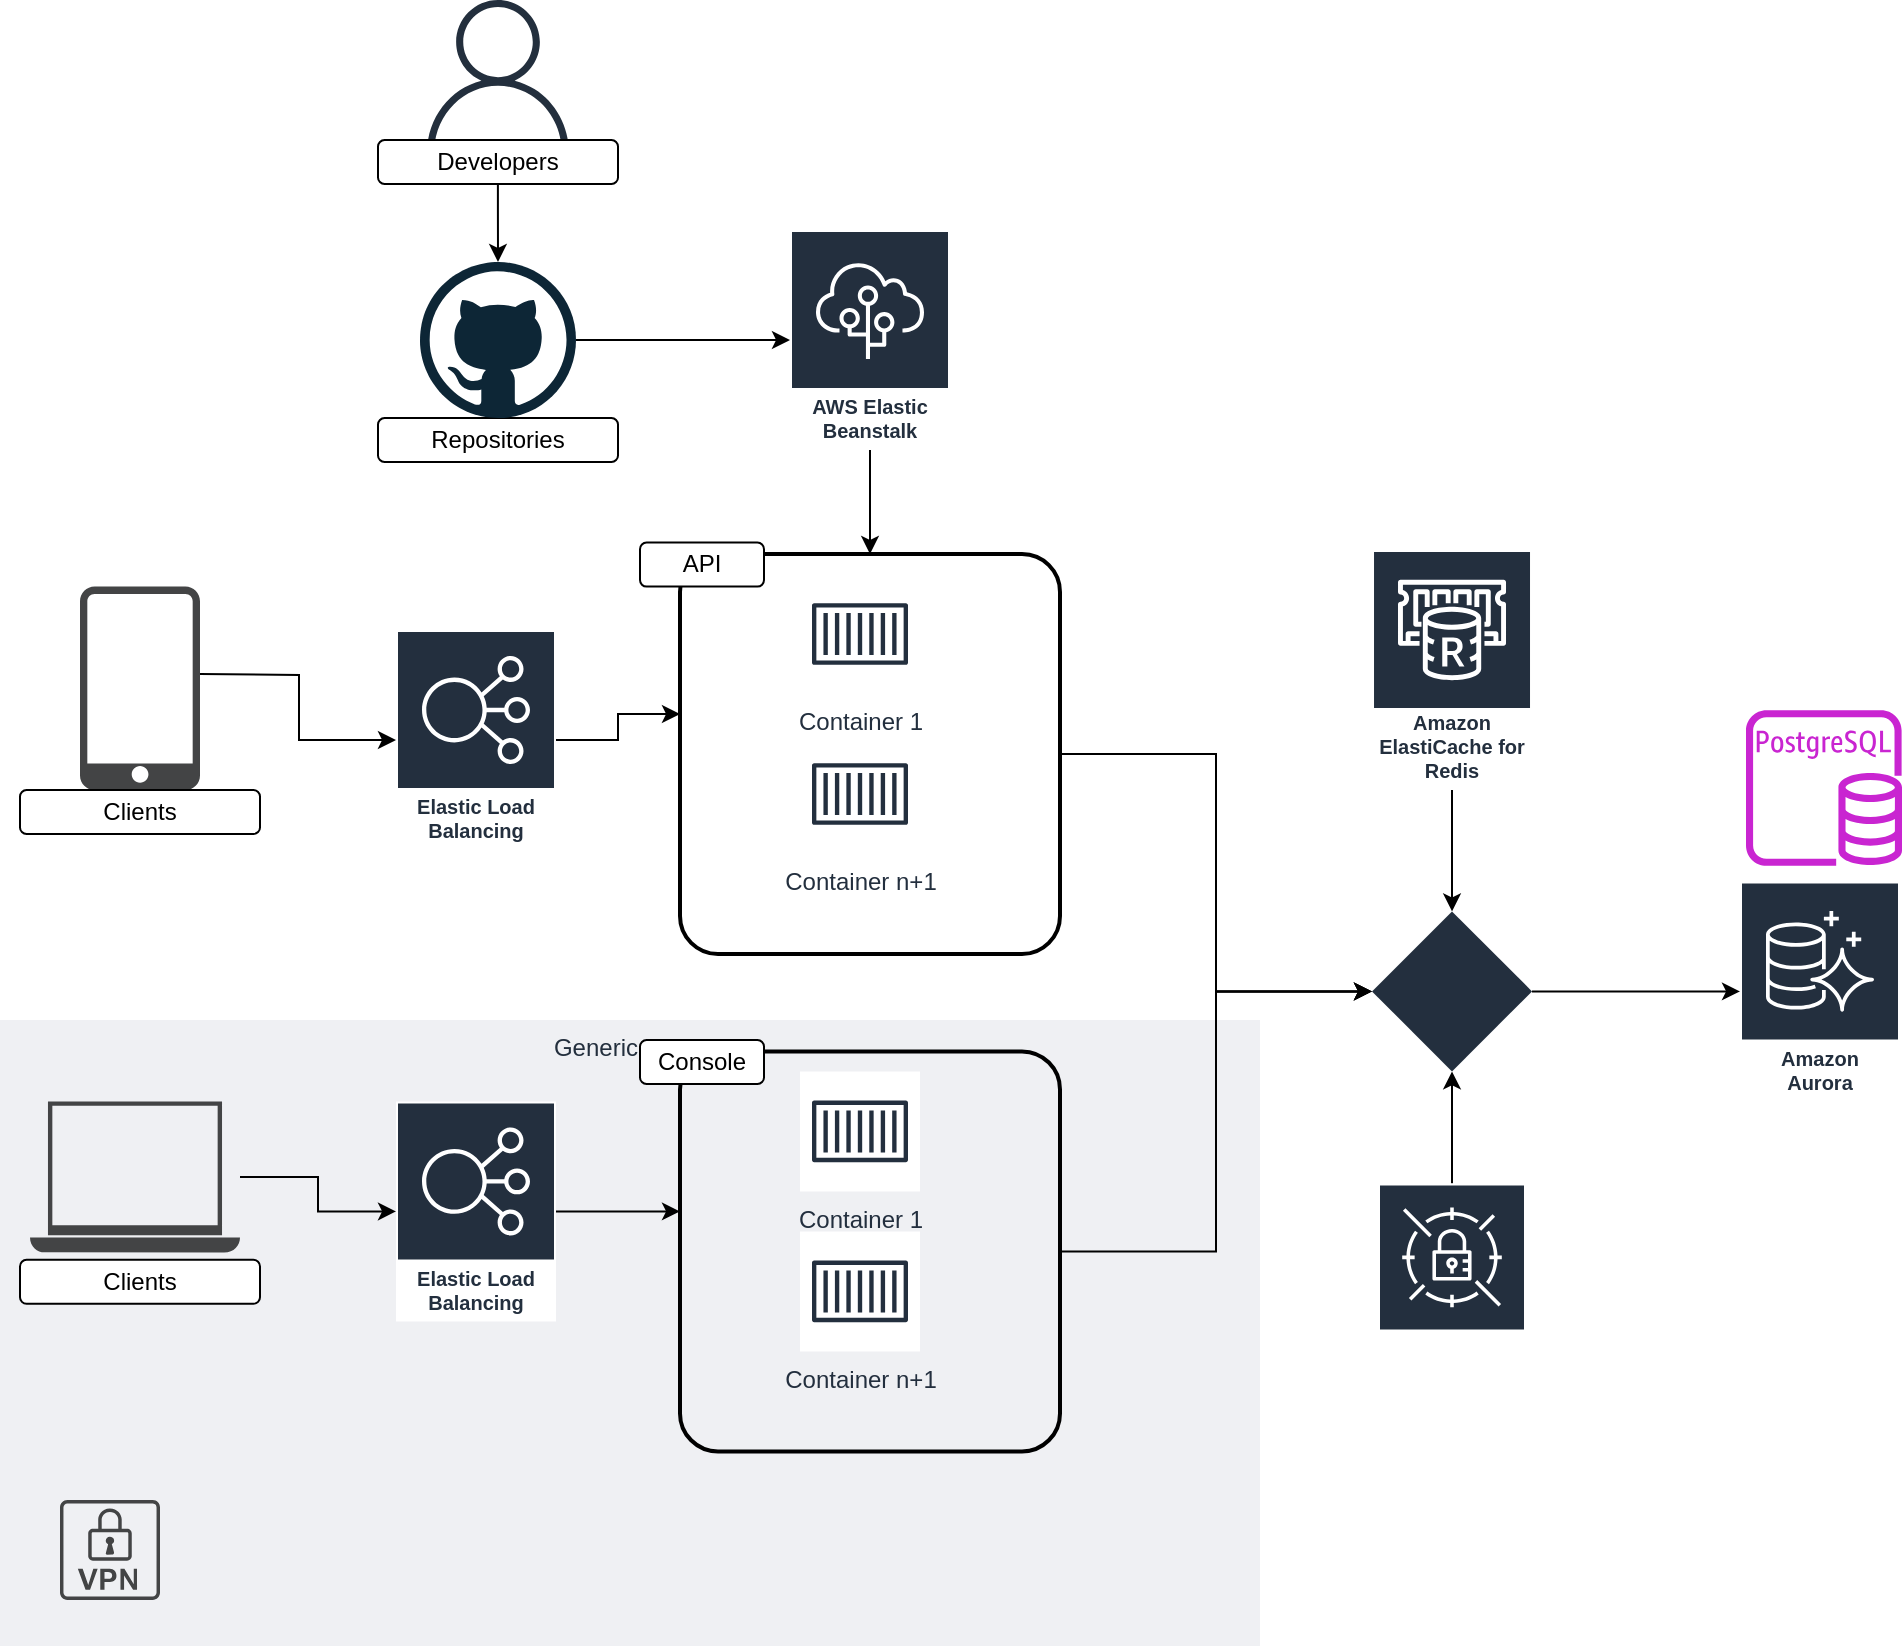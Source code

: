 <mxfile version="26.0.14">
  <diagram id="Ht1M8jgEwFfnCIfOTk4-" name="Page-1">
    <mxGraphModel dx="1578" dy="1058" grid="1" gridSize="10" guides="1" tooltips="1" connect="1" arrows="1" fold="1" page="1" pageScale="1" pageWidth="1169" pageHeight="827" math="0" shadow="0">
      <root>
        <mxCell id="0" />
        <mxCell id="1" parent="0" />
        <mxCell id="dUggy9YAXrd2Rz0z9RZD-109" value="Generic group" style="fillColor=#EFF0F3;strokeColor=none;dashed=0;verticalAlign=top;fontStyle=0;fontColor=#232F3D;whiteSpace=wrap;html=1;" vertex="1" parent="1">
          <mxGeometry x="170" y="530" width="630" height="313" as="geometry" />
        </mxCell>
        <mxCell id="dUggy9YAXrd2Rz0z9RZD-44" value="&lt;div&gt;Repositories&lt;/div&gt;" style="rounded=1;whiteSpace=wrap;html=1;" vertex="1" parent="1">
          <mxGeometry x="359" y="229" width="120" height="22" as="geometry" />
        </mxCell>
        <mxCell id="dUggy9YAXrd2Rz0z9RZD-41" style="edgeStyle=orthogonalEdgeStyle;rounded=0;orthogonalLoop=1;jettySize=auto;html=1;" edge="1" parent="1" source="dUggy9YAXrd2Rz0z9RZD-37" target="dUggy9YAXrd2Rz0z9RZD-29">
          <mxGeometry relative="1" as="geometry" />
        </mxCell>
        <mxCell id="dUggy9YAXrd2Rz0z9RZD-103" value="" style="edgeStyle=orthogonalEdgeStyle;rounded=0;orthogonalLoop=1;jettySize=auto;html=1;" edge="1" parent="1" source="dUggy9YAXrd2Rz0z9RZD-37" target="dUggy9YAXrd2Rz0z9RZD-29">
          <mxGeometry relative="1" as="geometry" />
        </mxCell>
        <mxCell id="dUggy9YAXrd2Rz0z9RZD-37" value="" style="rounded=1;arcSize=10;dashed=0;fillColor=none;gradientColor=none;strokeWidth=2;" vertex="1" parent="1">
          <mxGeometry x="510" y="297" width="190" height="200" as="geometry" />
        </mxCell>
        <mxCell id="dUggy9YAXrd2Rz0z9RZD-18" style="edgeStyle=orthogonalEdgeStyle;rounded=0;orthogonalLoop=1;jettySize=auto;html=1;entryX=0;entryY=0.4;entryDx=0;entryDy=0;entryPerimeter=0;" edge="1" parent="1" source="dUggy9YAXrd2Rz0z9RZD-9" target="dUggy9YAXrd2Rz0z9RZD-37">
          <mxGeometry relative="1" as="geometry">
            <mxPoint x="555.179" y="376" as="targetPoint" />
          </mxGeometry>
        </mxCell>
        <mxCell id="dUggy9YAXrd2Rz0z9RZD-9" value="Elastic Load Balancing" style="sketch=0;outlineConnect=0;fontColor=#232F3E;gradientColor=none;strokeColor=#ffffff;fillColor=#232F3E;dashed=0;verticalLabelPosition=middle;verticalAlign=bottom;align=center;html=1;whiteSpace=wrap;fontSize=10;fontStyle=1;spacing=3;shape=mxgraph.aws4.productIcon;prIcon=mxgraph.aws4.elastic_load_balancing;" vertex="1" parent="1">
          <mxGeometry x="368" y="335" width="80" height="110" as="geometry" />
        </mxCell>
        <mxCell id="dUggy9YAXrd2Rz0z9RZD-42" style="edgeStyle=orthogonalEdgeStyle;rounded=0;orthogonalLoop=1;jettySize=auto;html=1;" edge="1" parent="1" target="dUggy9YAXrd2Rz0z9RZD-9">
          <mxGeometry relative="1" as="geometry">
            <mxPoint x="270" y="357" as="sourcePoint" />
          </mxGeometry>
        </mxCell>
        <mxCell id="dUggy9YAXrd2Rz0z9RZD-57" style="edgeStyle=orthogonalEdgeStyle;rounded=0;orthogonalLoop=1;jettySize=auto;html=1;" edge="1" parent="1" source="dUggy9YAXrd2Rz0z9RZD-13" target="dUggy9YAXrd2Rz0z9RZD-55">
          <mxGeometry relative="1" as="geometry" />
        </mxCell>
        <mxCell id="dUggy9YAXrd2Rz0z9RZD-13" value="" style="sketch=0;outlineConnect=0;fontColor=#232F3E;fillColor=#232F3E;strokeColor=#ffffff;dashed=0;verticalLabelPosition=bottom;verticalAlign=top;align=center;html=1;fontSize=12;fontStyle=0;aspect=fixed;shape=mxgraph.weblogos.github;resIcon=mxgraph.aws4.ecr;gradientColor=none;labelPosition=center;" vertex="1" parent="1">
          <mxGeometry x="380" y="151" width="78" height="78" as="geometry" />
        </mxCell>
        <mxCell id="dUggy9YAXrd2Rz0z9RZD-31" style="edgeStyle=orthogonalEdgeStyle;rounded=0;orthogonalLoop=1;jettySize=auto;html=1;entryX=0.5;entryY=1;entryDx=0;entryDy=0;" edge="1" parent="1" source="dUggy9YAXrd2Rz0z9RZD-16" target="dUggy9YAXrd2Rz0z9RZD-29">
          <mxGeometry relative="1" as="geometry" />
        </mxCell>
        <mxCell id="dUggy9YAXrd2Rz0z9RZD-16" value="" style="sketch=0;outlineConnect=0;fontColor=#232F3E;fillColor=#232F3E;strokeColor=#ffffff;dashed=0;verticalLabelPosition=middle;verticalAlign=bottom;align=center;html=1;fontSize=10;fontStyle=1;aspect=fixed;shape=mxgraph.aws4.productIcon;resIcon=mxgraph.aws4.secrets_manager;gradientColor=none;whiteSpace=wrap;spacing=3;prIcon=mxgraph.aws4.secrets_manager;" vertex="1" parent="1">
          <mxGeometry x="859" y="611.69" width="74" height="74" as="geometry" />
        </mxCell>
        <mxCell id="dUggy9YAXrd2Rz0z9RZD-34" style="edgeStyle=orthogonalEdgeStyle;rounded=0;orthogonalLoop=1;jettySize=auto;html=1;entryX=0.5;entryY=0;entryDx=0;entryDy=0;" edge="1" parent="1" source="dUggy9YAXrd2Rz0z9RZD-51" target="dUggy9YAXrd2Rz0z9RZD-29">
          <mxGeometry relative="1" as="geometry">
            <mxPoint x="810" y="257" as="sourcePoint" />
          </mxGeometry>
        </mxCell>
        <mxCell id="dUggy9YAXrd2Rz0z9RZD-104" style="edgeStyle=orthogonalEdgeStyle;rounded=0;orthogonalLoop=1;jettySize=auto;html=1;exitX=1;exitY=0.5;exitDx=0;exitDy=0;" edge="1" parent="1" source="dUggy9YAXrd2Rz0z9RZD-29" target="dUggy9YAXrd2Rz0z9RZD-50">
          <mxGeometry relative="1" as="geometry" />
        </mxCell>
        <mxCell id="dUggy9YAXrd2Rz0z9RZD-29" value="" style="rhombus;whiteSpace=wrap;html=1;verticalAlign=top;fillColor=#232F3E;strokeColor=none;fontColor=#232F3E;sketch=0;gradientColor=none;dashed=0;fontStyle=0;pointerEvents=1;" vertex="1" parent="1">
          <mxGeometry x="856.005" y="475.69" width="80" height="80" as="geometry" />
        </mxCell>
        <mxCell id="dUggy9YAXrd2Rz0z9RZD-36" value="Container 1" style="sketch=0;outlineConnect=0;fontColor=#232F3E;gradientColor=none;strokeColor=#232F3E;fillColor=#ffffff;dashed=0;verticalLabelPosition=bottom;verticalAlign=top;align=center;html=1;fontSize=12;fontStyle=0;aspect=fixed;shape=mxgraph.aws4.resourceIcon;resIcon=mxgraph.aws4.container_1;" vertex="1" parent="1">
          <mxGeometry x="570" y="307" width="60" height="60" as="geometry" />
        </mxCell>
        <mxCell id="dUggy9YAXrd2Rz0z9RZD-40" value="&lt;div&gt;Container n+1&lt;/div&gt;" style="sketch=0;outlineConnect=0;fontColor=#232F3E;gradientColor=none;strokeColor=#232F3E;fillColor=#ffffff;dashed=0;verticalLabelPosition=bottom;verticalAlign=top;align=center;html=1;fontSize=12;fontStyle=0;aspect=fixed;shape=mxgraph.aws4.resourceIcon;resIcon=mxgraph.aws4.container_1;" vertex="1" parent="1">
          <mxGeometry x="570" y="387" width="60" height="60" as="geometry" />
        </mxCell>
        <mxCell id="dUggy9YAXrd2Rz0z9RZD-50" value="Amazon&#xa;Aurora" style="sketch=0;outlineConnect=0;fontColor=#232F3E;gradientColor=none;strokeColor=#ffffff;fillColor=#232F3E;dashed=0;verticalLabelPosition=middle;verticalAlign=bottom;align=center;html=1;whiteSpace=wrap;fontSize=10;fontStyle=1;spacing=3;shape=mxgraph.aws4.productIcon;prIcon=mxgraph.aws4.aurora;" vertex="1" parent="1">
          <mxGeometry x="1040" y="460.69" width="80" height="110" as="geometry" />
        </mxCell>
        <mxCell id="dUggy9YAXrd2Rz0z9RZD-51" value="Amazon ElastiCache for Redis" style="sketch=0;outlineConnect=0;fontColor=#232F3E;gradientColor=none;strokeColor=#ffffff;fillColor=#232F3E;dashed=0;verticalLabelPosition=middle;verticalAlign=bottom;align=center;html=1;whiteSpace=wrap;fontSize=10;fontStyle=1;spacing=3;shape=mxgraph.aws4.productIcon;prIcon=mxgraph.aws4.elasticache_for_redis;" vertex="1" parent="1">
          <mxGeometry x="856.01" y="295" width="80" height="120" as="geometry" />
        </mxCell>
        <mxCell id="dUggy9YAXrd2Rz0z9RZD-52" value="" style="sketch=0;pointerEvents=1;shadow=0;dashed=0;html=1;strokeColor=none;fillColor=#434445;aspect=fixed;labelPosition=center;verticalLabelPosition=bottom;verticalAlign=top;align=center;outlineConnect=0;shape=mxgraph.vvd.phone;" vertex="1" parent="1">
          <mxGeometry x="210" y="313.31" width="60" height="101.69" as="geometry" />
        </mxCell>
        <mxCell id="dUggy9YAXrd2Rz0z9RZD-54" style="edgeStyle=orthogonalEdgeStyle;rounded=0;orthogonalLoop=1;jettySize=auto;html=1;" edge="1" parent="1" source="dUggy9YAXrd2Rz0z9RZD-53" target="dUggy9YAXrd2Rz0z9RZD-13">
          <mxGeometry relative="1" as="geometry" />
        </mxCell>
        <mxCell id="dUggy9YAXrd2Rz0z9RZD-53" value="" style="sketch=0;outlineConnect=0;fontColor=#232F3E;gradientColor=none;fillColor=#232F3D;strokeColor=none;dashed=0;verticalLabelPosition=bottom;verticalAlign=top;align=center;html=1;fontSize=12;fontStyle=0;aspect=fixed;pointerEvents=1;shape=mxgraph.aws4.user;" vertex="1" parent="1">
          <mxGeometry x="380" y="20" width="78" height="78" as="geometry" />
        </mxCell>
        <mxCell id="dUggy9YAXrd2Rz0z9RZD-56" style="edgeStyle=orthogonalEdgeStyle;rounded=0;orthogonalLoop=1;jettySize=auto;html=1;entryX=0.5;entryY=0;entryDx=0;entryDy=0;" edge="1" parent="1" source="dUggy9YAXrd2Rz0z9RZD-55" target="dUggy9YAXrd2Rz0z9RZD-37">
          <mxGeometry relative="1" as="geometry" />
        </mxCell>
        <mxCell id="dUggy9YAXrd2Rz0z9RZD-55" value="AWS Elastic Beanstalk" style="sketch=0;outlineConnect=0;fontColor=#232F3E;gradientColor=none;strokeColor=#ffffff;fillColor=#232F3E;dashed=0;verticalLabelPosition=middle;verticalAlign=bottom;align=center;html=1;whiteSpace=wrap;fontSize=10;fontStyle=1;spacing=3;shape=mxgraph.aws4.productIcon;prIcon=mxgraph.aws4.elastic_beanstalk;" vertex="1" parent="1">
          <mxGeometry x="565" y="135" width="80" height="110" as="geometry" />
        </mxCell>
        <mxCell id="dUggy9YAXrd2Rz0z9RZD-58" value="&lt;div&gt;Developers&lt;/div&gt;" style="rounded=1;whiteSpace=wrap;html=1;" vertex="1" parent="1">
          <mxGeometry x="359" y="90" width="120" height="22" as="geometry" />
        </mxCell>
        <mxCell id="dUggy9YAXrd2Rz0z9RZD-59" value="Clients" style="rounded=1;whiteSpace=wrap;html=1;" vertex="1" parent="1">
          <mxGeometry x="180" y="415" width="120" height="22" as="geometry" />
        </mxCell>
        <mxCell id="dUggy9YAXrd2Rz0z9RZD-106" style="edgeStyle=orthogonalEdgeStyle;rounded=0;orthogonalLoop=1;jettySize=auto;html=1;" edge="1" parent="1" source="dUggy9YAXrd2Rz0z9RZD-60" target="dUggy9YAXrd2Rz0z9RZD-79">
          <mxGeometry relative="1" as="geometry" />
        </mxCell>
        <mxCell id="dUggy9YAXrd2Rz0z9RZD-60" value="" style="sketch=0;pointerEvents=1;shadow=0;dashed=0;html=1;strokeColor=none;fillColor=#434445;aspect=fixed;labelPosition=center;verticalLabelPosition=bottom;verticalAlign=top;align=center;outlineConnect=0;shape=mxgraph.vvd.laptop;" vertex="1" parent="1">
          <mxGeometry x="185" y="570.69" width="105" height="75.6" as="geometry" />
        </mxCell>
        <mxCell id="dUggy9YAXrd2Rz0z9RZD-62" value="API" style="rounded=1;whiteSpace=wrap;html=1;" vertex="1" parent="1">
          <mxGeometry x="490" y="291.31" width="62" height="22" as="geometry" />
        </mxCell>
        <mxCell id="dUggy9YAXrd2Rz0z9RZD-74" value="" style="edgeStyle=orthogonalEdgeStyle;rounded=0;orthogonalLoop=1;jettySize=auto;html=1;" edge="1" parent="1" target="dUggy9YAXrd2Rz0z9RZD-73">
          <mxGeometry relative="1" as="geometry">
            <mxPoint x="1060" y="285" as="sourcePoint" />
          </mxGeometry>
        </mxCell>
        <mxCell id="dUggy9YAXrd2Rz0z9RZD-76" style="edgeStyle=orthogonalEdgeStyle;rounded=0;orthogonalLoop=1;jettySize=auto;html=1;entryX=0;entryY=0.5;entryDx=0;entryDy=0;" edge="1" parent="1" source="dUggy9YAXrd2Rz0z9RZD-77" target="dUggy9YAXrd2Rz0z9RZD-29">
          <mxGeometry relative="1" as="geometry">
            <mxPoint x="770.082" y="623.767" as="targetPoint" />
          </mxGeometry>
        </mxCell>
        <mxCell id="dUggy9YAXrd2Rz0z9RZD-77" value="" style="rounded=1;arcSize=10;dashed=0;fillColor=none;gradientColor=none;strokeWidth=2;" vertex="1" parent="1">
          <mxGeometry x="510" y="545.69" width="190" height="200" as="geometry" />
        </mxCell>
        <mxCell id="dUggy9YAXrd2Rz0z9RZD-78" style="edgeStyle=orthogonalEdgeStyle;rounded=0;orthogonalLoop=1;jettySize=auto;html=1;entryX=0;entryY=0.4;entryDx=0;entryDy=0;entryPerimeter=0;" edge="1" parent="1" source="dUggy9YAXrd2Rz0z9RZD-79" target="dUggy9YAXrd2Rz0z9RZD-77">
          <mxGeometry relative="1" as="geometry">
            <mxPoint x="555.179" y="624.69" as="targetPoint" />
          </mxGeometry>
        </mxCell>
        <mxCell id="dUggy9YAXrd2Rz0z9RZD-79" value="Elastic Load Balancing" style="sketch=0;outlineConnect=0;fontColor=#232F3E;gradientColor=none;strokeColor=#ffffff;fillColor=#232F3E;dashed=0;verticalLabelPosition=middle;verticalAlign=bottom;align=center;html=1;whiteSpace=wrap;fontSize=10;fontStyle=1;spacing=3;shape=mxgraph.aws4.productIcon;prIcon=mxgraph.aws4.elastic_load_balancing;" vertex="1" parent="1">
          <mxGeometry x="368" y="570.69" width="80" height="110" as="geometry" />
        </mxCell>
        <mxCell id="dUggy9YAXrd2Rz0z9RZD-88" value="Container 1" style="sketch=0;outlineConnect=0;fontColor=#232F3E;gradientColor=none;strokeColor=#232F3E;fillColor=#ffffff;dashed=0;verticalLabelPosition=bottom;verticalAlign=top;align=center;html=1;fontSize=12;fontStyle=0;aspect=fixed;shape=mxgraph.aws4.resourceIcon;resIcon=mxgraph.aws4.container_1;" vertex="1" parent="1">
          <mxGeometry x="570" y="555.69" width="60" height="60" as="geometry" />
        </mxCell>
        <mxCell id="dUggy9YAXrd2Rz0z9RZD-89" value="&lt;div&gt;Container n+1&lt;/div&gt;" style="sketch=0;outlineConnect=0;fontColor=#232F3E;gradientColor=none;strokeColor=#232F3E;fillColor=#ffffff;dashed=0;verticalLabelPosition=bottom;verticalAlign=top;align=center;html=1;fontSize=12;fontStyle=0;aspect=fixed;shape=mxgraph.aws4.resourceIcon;resIcon=mxgraph.aws4.container_1;" vertex="1" parent="1">
          <mxGeometry x="570" y="635.69" width="60" height="60" as="geometry" />
        </mxCell>
        <mxCell id="dUggy9YAXrd2Rz0z9RZD-99" value="Clients" style="rounded=1;whiteSpace=wrap;html=1;" vertex="1" parent="1">
          <mxGeometry x="180" y="649.89" width="120" height="22" as="geometry" />
        </mxCell>
        <mxCell id="dUggy9YAXrd2Rz0z9RZD-100" value="Console" style="rounded=1;whiteSpace=wrap;html=1;" vertex="1" parent="1">
          <mxGeometry x="490" y="540" width="62" height="22" as="geometry" />
        </mxCell>
        <mxCell id="dUggy9YAXrd2Rz0z9RZD-107" value="" style="sketch=0;pointerEvents=1;shadow=0;dashed=0;html=1;strokeColor=none;fillColor=#434445;aspect=fixed;labelPosition=center;verticalLabelPosition=bottom;verticalAlign=top;align=center;outlineConnect=0;shape=mxgraph.vvd.vpn;" vertex="1" parent="1">
          <mxGeometry x="200" y="770" width="50" height="50" as="geometry" />
        </mxCell>
        <mxCell id="dUggy9YAXrd2Rz0z9RZD-108" value="" style="sketch=0;outlineConnect=0;fontColor=#232F3E;gradientColor=none;fillColor=#C925D1;strokeColor=none;dashed=0;verticalLabelPosition=bottom;verticalAlign=top;align=center;html=1;fontSize=12;fontStyle=0;aspect=fixed;pointerEvents=1;shape=mxgraph.aws4.rds_postgresql_instance;" vertex="1" parent="1">
          <mxGeometry x="1043" y="375" width="78" height="78" as="geometry" />
        </mxCell>
      </root>
    </mxGraphModel>
  </diagram>
</mxfile>
